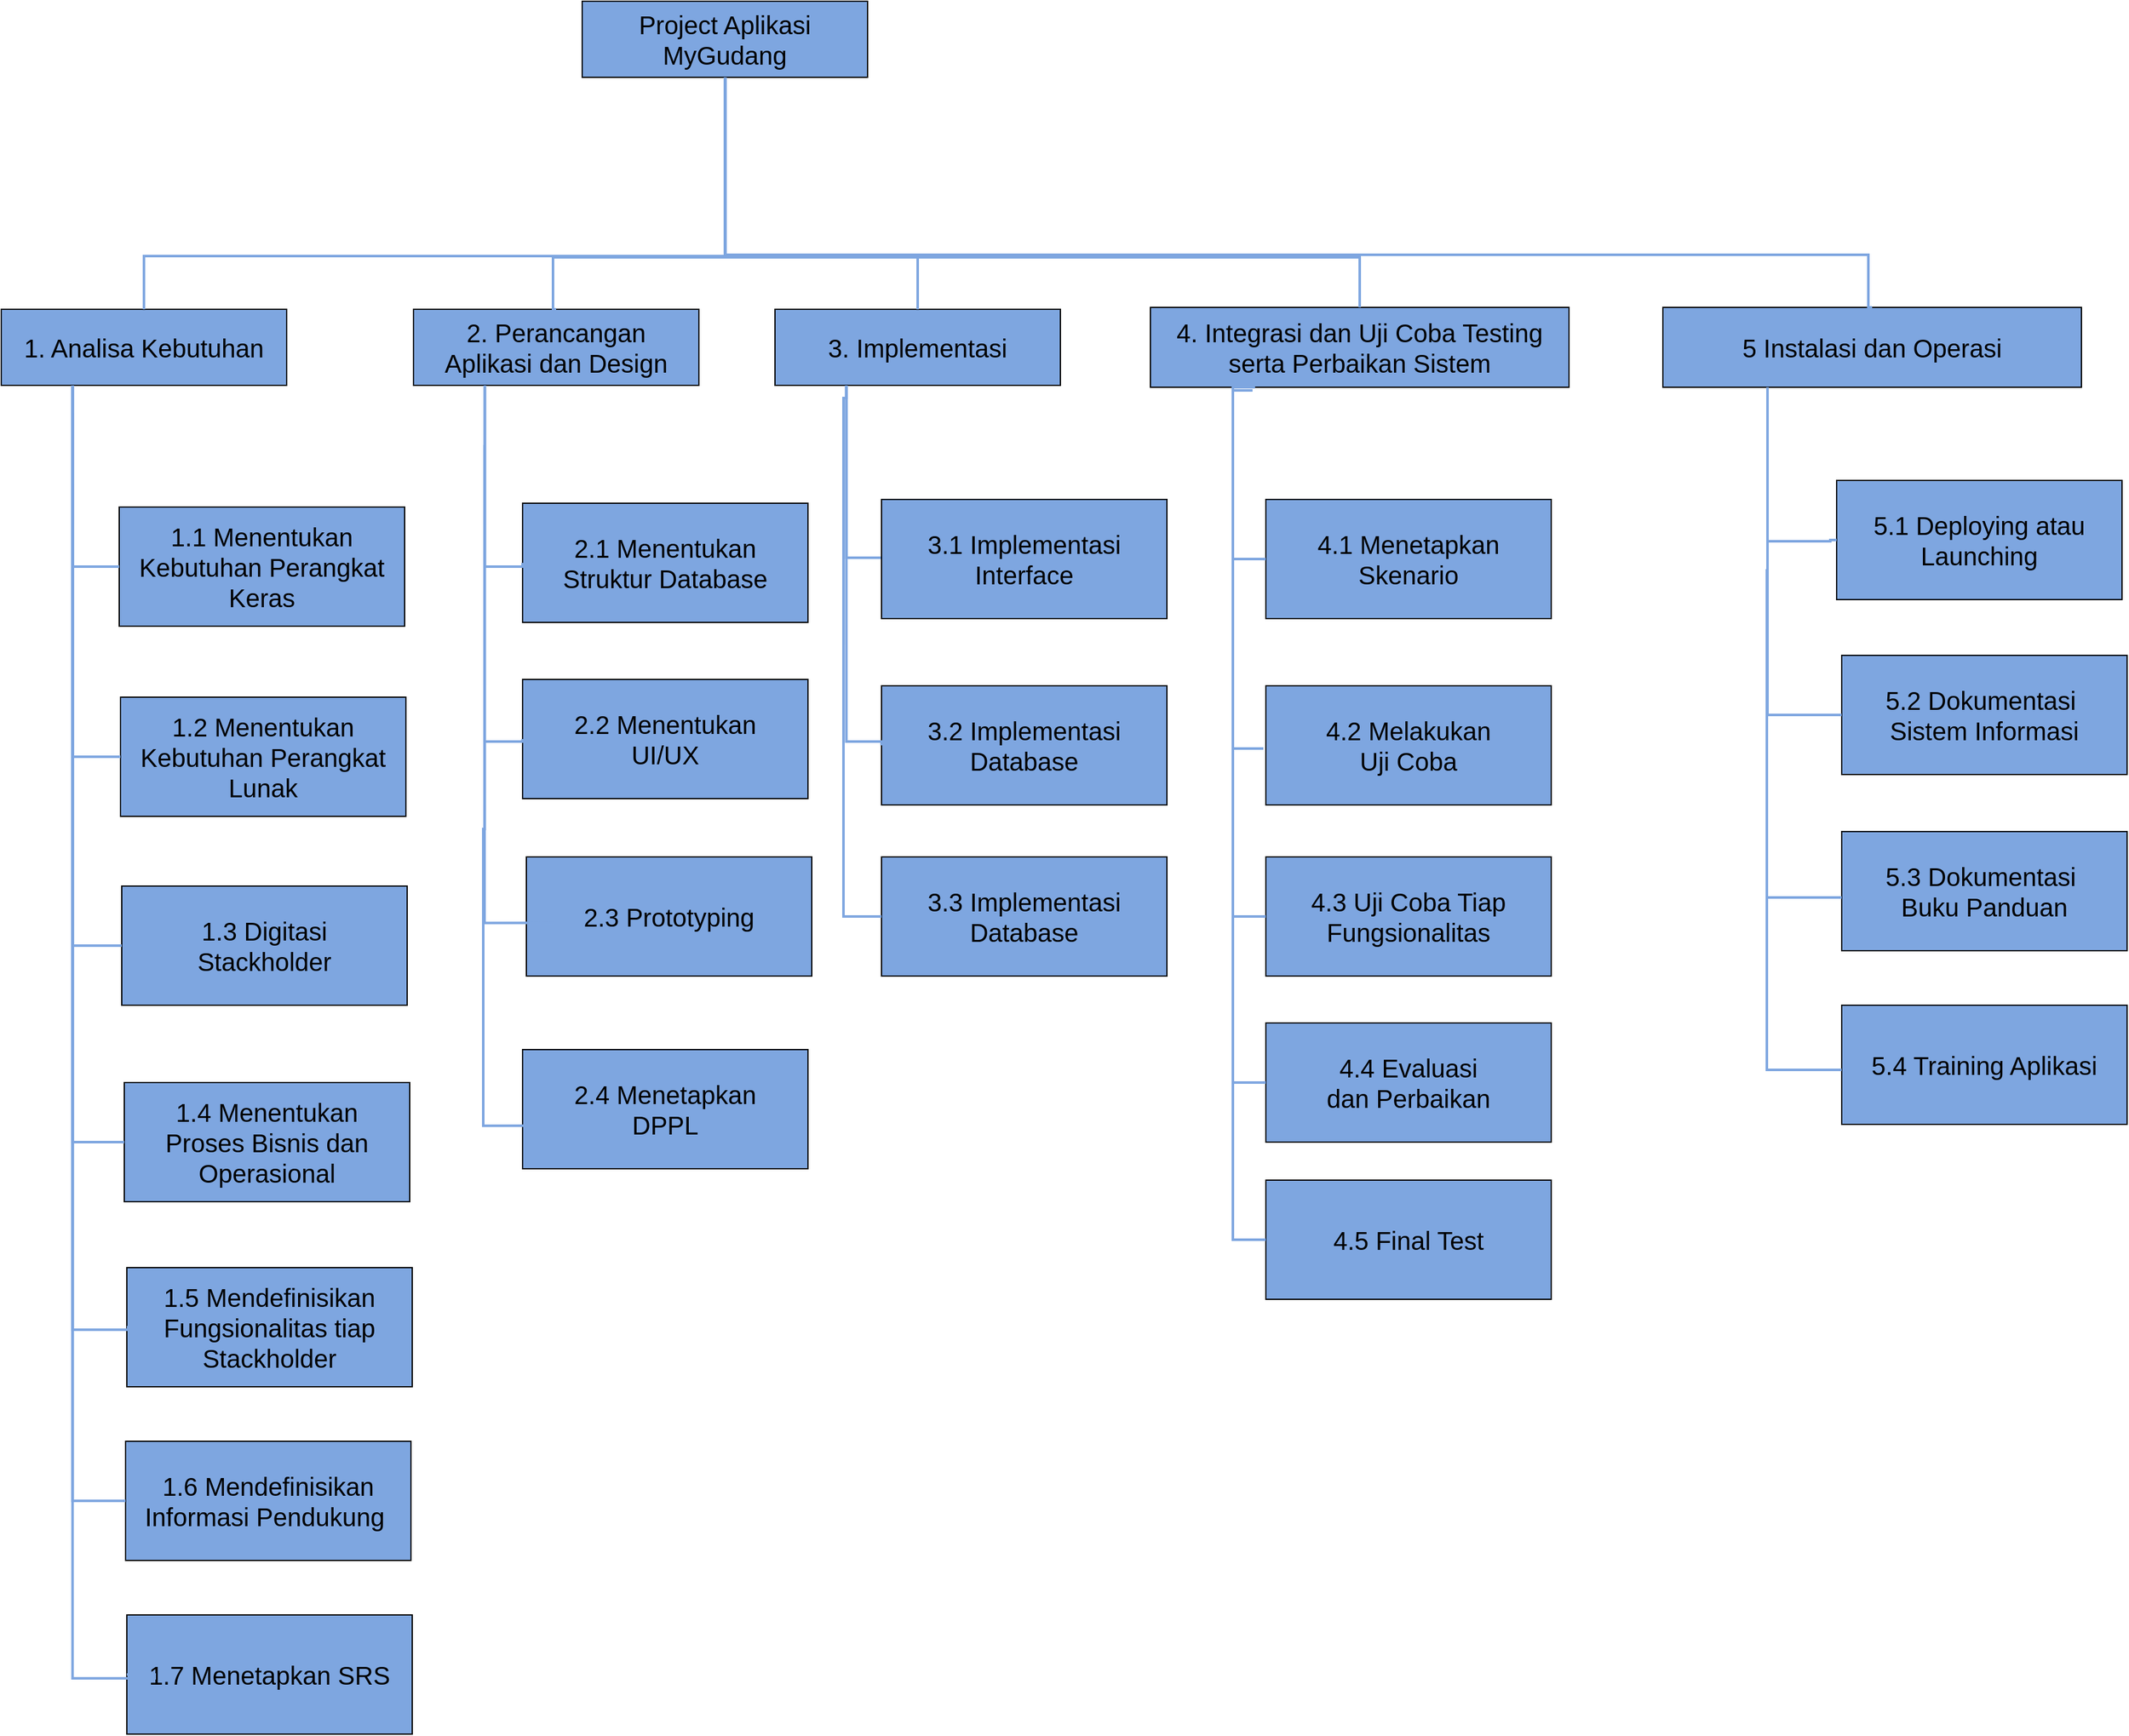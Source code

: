 <mxfile version="22.1.5" type="github">
  <diagram name="Halaman-1" id="PpXOaW4QuxUs9zCqDB_B">
    <mxGraphModel dx="6470" dy="4040" grid="0" gridSize="10" guides="1" tooltips="1" connect="1" arrows="1" fold="1" page="0" pageScale="1" pageWidth="827" pageHeight="1169" math="0" shadow="0">
      <root>
        <mxCell id="0" />
        <mxCell id="1" parent="0" />
        <mxCell id="sLQCOglT2192zuMqJqdj-2" value="&lt;font style=&quot;font-size: 20px;&quot;&gt;Project Aplikasi MyGudang&lt;/font&gt;" style="rounded=0;whiteSpace=wrap;html=1;fontSize=16;fillColor=#7EA6E0;" vertex="1" parent="1">
          <mxGeometry x="89" y="-25" width="225" height="60" as="geometry" />
        </mxCell>
        <mxCell id="sLQCOglT2192zuMqJqdj-3" value="&lt;span style=&quot;font-size: 20px;&quot;&gt;1. Analisa Kebutuhan&lt;/span&gt;" style="rounded=0;whiteSpace=wrap;html=1;fontSize=16;fillColor=#7EA6E0;" vertex="1" parent="1">
          <mxGeometry x="-369" y="218" width="225" height="60" as="geometry" />
        </mxCell>
        <mxCell id="sLQCOglT2192zuMqJqdj-4" value="&lt;span style=&quot;font-size: 20px;&quot;&gt;2. Perancangan &lt;br&gt;Aplikasi dan Design&lt;/span&gt;" style="rounded=0;whiteSpace=wrap;html=1;fontSize=16;fillColor=#7EA6E0;" vertex="1" parent="1">
          <mxGeometry x="-44" y="218" width="225" height="60" as="geometry" />
        </mxCell>
        <mxCell id="sLQCOglT2192zuMqJqdj-5" value="&lt;span style=&quot;font-size: 20px;&quot;&gt;3. Implementasi&lt;/span&gt;" style="rounded=0;whiteSpace=wrap;html=1;fontSize=16;fillColor=#7EA6E0;" vertex="1" parent="1">
          <mxGeometry x="241" y="218" width="225" height="60" as="geometry" />
        </mxCell>
        <mxCell id="sLQCOglT2192zuMqJqdj-6" value="&lt;span style=&quot;font-size: 20px;&quot;&gt;4. Integrasi dan Uji Coba Testing serta Perbaikan Sistem&lt;/span&gt;" style="rounded=0;whiteSpace=wrap;html=1;fontSize=16;fillColor=#7EA6E0;" vertex="1" parent="1">
          <mxGeometry x="537" y="216.5" width="330" height="63" as="geometry" />
        </mxCell>
        <mxCell id="sLQCOglT2192zuMqJqdj-7" value="" style="edgeStyle=segmentEdgeStyle;endArrow=none;html=1;curved=0;rounded=0;endSize=8;startSize=8;fontSize=12;exitX=0.5;exitY=0;exitDx=0;exitDy=0;strokeColor=#7EA6E0;strokeWidth=2;endFill=0;" edge="1" parent="1" source="sLQCOglT2192zuMqJqdj-3" target="sLQCOglT2192zuMqJqdj-2">
          <mxGeometry width="50" height="50" relative="1" as="geometry">
            <mxPoint x="-238" y="12" as="sourcePoint" />
            <mxPoint x="-188" y="-38" as="targetPoint" />
            <Array as="points">
              <mxPoint x="-256" y="176" />
              <mxPoint x="202" y="176" />
            </Array>
          </mxGeometry>
        </mxCell>
        <mxCell id="sLQCOglT2192zuMqJqdj-8" value="" style="edgeStyle=segmentEdgeStyle;endArrow=none;html=1;curved=0;rounded=0;endSize=8;startSize=8;fontSize=12;exitX=0.5;exitY=0;exitDx=0;exitDy=0;strokeColor=#7EA6E0;strokeWidth=2;endFill=0;entryX=0.5;entryY=1;entryDx=0;entryDy=0;" edge="1" parent="1" source="sLQCOglT2192zuMqJqdj-4" target="sLQCOglT2192zuMqJqdj-2">
          <mxGeometry width="50" height="50" relative="1" as="geometry">
            <mxPoint x="-246" y="228" as="sourcePoint" />
            <mxPoint x="212" y="45" as="targetPoint" />
            <Array as="points">
              <mxPoint x="66" y="218" />
              <mxPoint x="66" y="177" />
              <mxPoint x="202" y="177" />
              <mxPoint x="202" y="35" />
            </Array>
          </mxGeometry>
        </mxCell>
        <mxCell id="sLQCOglT2192zuMqJqdj-9" value="" style="edgeStyle=segmentEdgeStyle;endArrow=none;html=1;curved=0;rounded=0;endSize=8;startSize=8;fontSize=12;exitX=0.5;exitY=0;exitDx=0;exitDy=0;strokeColor=#7EA6E0;strokeWidth=2;endFill=0;entryX=0.5;entryY=1;entryDx=0;entryDy=0;" edge="1" parent="1" source="sLQCOglT2192zuMqJqdj-5" target="sLQCOglT2192zuMqJqdj-2">
          <mxGeometry width="50" height="50" relative="1" as="geometry">
            <mxPoint x="79" y="228" as="sourcePoint" />
            <mxPoint x="212" y="45" as="targetPoint" />
            <Array as="points">
              <mxPoint x="354" y="177" />
              <mxPoint x="202" y="177" />
              <mxPoint x="202" y="45" />
              <mxPoint x="202" y="45" />
            </Array>
          </mxGeometry>
        </mxCell>
        <mxCell id="sLQCOglT2192zuMqJqdj-10" value="" style="edgeStyle=segmentEdgeStyle;endArrow=none;html=1;curved=0;rounded=0;endSize=8;startSize=8;fontSize=12;exitX=0.5;exitY=0;exitDx=0;exitDy=0;strokeColor=#7EA6E0;strokeWidth=2;endFill=0;entryX=0.5;entryY=1;entryDx=0;entryDy=0;" edge="1" parent="1" source="sLQCOglT2192zuMqJqdj-6" target="sLQCOglT2192zuMqJqdj-2">
          <mxGeometry width="50" height="50" relative="1" as="geometry">
            <mxPoint x="364" y="228" as="sourcePoint" />
            <mxPoint x="212" y="45" as="targetPoint" />
            <Array as="points">
              <mxPoint x="702" y="177" />
              <mxPoint x="202" y="177" />
            </Array>
          </mxGeometry>
        </mxCell>
        <mxCell id="sLQCOglT2192zuMqJqdj-11" value="&lt;span style=&quot;font-size: 20px;&quot;&gt;1.1 Menentukan Kebutuhan Perangkat Keras&lt;/span&gt;" style="rounded=0;whiteSpace=wrap;html=1;fontSize=16;fillColor=#7EA6E0;" vertex="1" parent="1">
          <mxGeometry x="-276" y="374" width="225" height="94" as="geometry" />
        </mxCell>
        <mxCell id="sLQCOglT2192zuMqJqdj-12" value="&lt;span style=&quot;font-size: 20px;&quot;&gt;1.2 Menentukan Kebutuhan Perangkat Lunak&lt;/span&gt;" style="rounded=0;whiteSpace=wrap;html=1;fontSize=16;fillColor=#7EA6E0;" vertex="1" parent="1">
          <mxGeometry x="-275" y="524" width="225" height="94" as="geometry" />
        </mxCell>
        <mxCell id="sLQCOglT2192zuMqJqdj-13" value="&lt;span style=&quot;font-size: 20px;&quot;&gt;1.3 Digitasi &lt;br&gt;Stackholder&lt;/span&gt;" style="rounded=0;whiteSpace=wrap;html=1;fontSize=16;fillColor=#7EA6E0;" vertex="1" parent="1">
          <mxGeometry x="-274" y="673" width="225" height="94" as="geometry" />
        </mxCell>
        <mxCell id="sLQCOglT2192zuMqJqdj-14" value="&lt;span style=&quot;font-size: 20px;&quot;&gt;1.4 Menentukan &lt;br&gt;Proses Bisnis dan Operasional&lt;/span&gt;" style="rounded=0;whiteSpace=wrap;html=1;fontSize=16;fillColor=#7EA6E0;" vertex="1" parent="1">
          <mxGeometry x="-272" y="828" width="225" height="94" as="geometry" />
        </mxCell>
        <mxCell id="sLQCOglT2192zuMqJqdj-15" value="" style="edgeStyle=segmentEdgeStyle;endArrow=none;html=1;curved=0;rounded=0;endSize=8;startSize=8;fontSize=12;exitX=0;exitY=0.5;exitDx=0;exitDy=0;strokeColor=#7EA6E0;strokeWidth=2;endFill=0;entryX=0.25;entryY=1;entryDx=0;entryDy=0;" edge="1" parent="1" source="sLQCOglT2192zuMqJqdj-11" target="sLQCOglT2192zuMqJqdj-3">
          <mxGeometry width="50" height="50" relative="1" as="geometry">
            <mxPoint x="-853" y="570" as="sourcePoint" />
            <mxPoint x="-395" y="387" as="targetPoint" />
            <Array as="points">
              <mxPoint x="-313" y="421" />
            </Array>
          </mxGeometry>
        </mxCell>
        <mxCell id="sLQCOglT2192zuMqJqdj-16" value="" style="edgeStyle=segmentEdgeStyle;endArrow=none;html=1;curved=0;rounded=0;endSize=8;startSize=8;fontSize=12;exitX=0;exitY=0.5;exitDx=0;exitDy=0;strokeColor=#7EA6E0;strokeWidth=2;endFill=0;entryX=0.25;entryY=1;entryDx=0;entryDy=0;" edge="1" parent="1" source="sLQCOglT2192zuMqJqdj-12" target="sLQCOglT2192zuMqJqdj-3">
          <mxGeometry width="50" height="50" relative="1" as="geometry">
            <mxPoint x="-261" y="531" as="sourcePoint" />
            <mxPoint x="-326" y="388" as="targetPoint" />
            <Array as="points">
              <mxPoint x="-313" y="571" />
            </Array>
          </mxGeometry>
        </mxCell>
        <mxCell id="sLQCOglT2192zuMqJqdj-17" value="" style="edgeStyle=segmentEdgeStyle;endArrow=none;html=1;curved=0;rounded=0;endSize=8;startSize=8;fontSize=12;exitX=0;exitY=0.5;exitDx=0;exitDy=0;strokeColor=#7EA6E0;strokeWidth=2;endFill=0;entryX=0.25;entryY=1;entryDx=0;entryDy=0;" edge="1" parent="1" source="sLQCOglT2192zuMqJqdj-14" target="sLQCOglT2192zuMqJqdj-3">
          <mxGeometry width="50" height="50" relative="1" as="geometry">
            <mxPoint x="-258" y="789" as="sourcePoint" />
            <mxPoint x="-323" y="496" as="targetPoint" />
            <Array as="points">
              <mxPoint x="-313" y="875" />
            </Array>
          </mxGeometry>
        </mxCell>
        <mxCell id="sLQCOglT2192zuMqJqdj-18" value="&lt;span style=&quot;font-size: 20px;&quot;&gt;1.5 Mendefinisikan Fungsionalitas tiap Stackholder&lt;/span&gt;" style="rounded=0;whiteSpace=wrap;html=1;fontSize=16;fillColor=#7EA6E0;" vertex="1" parent="1">
          <mxGeometry x="-270" y="974" width="225" height="94" as="geometry" />
        </mxCell>
        <mxCell id="sLQCOglT2192zuMqJqdj-19" value="&lt;span style=&quot;font-size: 20px;&quot;&gt;1.6 Mendefinisikan Informasi Pendukung&amp;nbsp;&lt;/span&gt;" style="rounded=0;whiteSpace=wrap;html=1;fontSize=16;fillColor=#7EA6E0;" vertex="1" parent="1">
          <mxGeometry x="-271" y="1111" width="225" height="94" as="geometry" />
        </mxCell>
        <mxCell id="sLQCOglT2192zuMqJqdj-20" value="&lt;span style=&quot;font-size: 20px;&quot;&gt;1.7 Menetapkan SRS&lt;/span&gt;" style="rounded=0;whiteSpace=wrap;html=1;fontSize=16;fillColor=#7EA6E0;" vertex="1" parent="1">
          <mxGeometry x="-270" y="1248" width="225" height="94" as="geometry" />
        </mxCell>
        <mxCell id="sLQCOglT2192zuMqJqdj-21" value="" style="edgeStyle=segmentEdgeStyle;endArrow=none;html=1;curved=0;rounded=0;endSize=8;startSize=8;fontSize=12;exitX=0;exitY=0.5;exitDx=0;exitDy=0;strokeColor=#7EA6E0;strokeWidth=2;endFill=0;entryX=0.25;entryY=1;entryDx=0;entryDy=0;" edge="1" parent="1" source="sLQCOglT2192zuMqJqdj-13" target="sLQCOglT2192zuMqJqdj-3">
          <mxGeometry width="50" height="50" relative="1" as="geometry">
            <mxPoint x="-238" y="885" as="sourcePoint" />
            <mxPoint x="-303" y="288" as="targetPoint" />
            <Array as="points">
              <mxPoint x="-313" y="720" />
            </Array>
          </mxGeometry>
        </mxCell>
        <mxCell id="sLQCOglT2192zuMqJqdj-23" value="" style="edgeStyle=segmentEdgeStyle;endArrow=none;html=1;curved=0;rounded=0;endSize=8;startSize=8;fontSize=12;exitX=0;exitY=0.5;exitDx=0;exitDy=0;strokeColor=#7EA6E0;strokeWidth=2;endFill=0;entryX=0.25;entryY=1;entryDx=0;entryDy=0;" edge="1" parent="1" source="sLQCOglT2192zuMqJqdj-18" target="sLQCOglT2192zuMqJqdj-3">
          <mxGeometry width="50" height="50" relative="1" as="geometry">
            <mxPoint x="-271" y="931" as="sourcePoint" />
            <mxPoint x="-336" y="334" as="targetPoint" />
            <Array as="points">
              <mxPoint x="-248" y="1023" />
              <mxPoint x="-313" y="1023" />
            </Array>
          </mxGeometry>
        </mxCell>
        <mxCell id="sLQCOglT2192zuMqJqdj-29" value="" style="edgeStyle=segmentEdgeStyle;endArrow=none;html=1;curved=0;rounded=0;endSize=8;startSize=8;fontSize=12;exitX=0;exitY=0.5;exitDx=0;exitDy=0;strokeColor=#7EA6E0;strokeWidth=2;endFill=0;entryX=0.25;entryY=1;entryDx=0;entryDy=0;" edge="1" parent="1" source="sLQCOglT2192zuMqJqdj-19" target="sLQCOglT2192zuMqJqdj-3">
          <mxGeometry width="50" height="50" relative="1" as="geometry">
            <mxPoint x="-349" y="1086" as="sourcePoint" />
            <mxPoint x="-414" y="343" as="targetPoint" />
            <Array as="points">
              <mxPoint x="-313" y="1158" />
            </Array>
          </mxGeometry>
        </mxCell>
        <mxCell id="sLQCOglT2192zuMqJqdj-30" value="" style="edgeStyle=segmentEdgeStyle;endArrow=none;html=1;curved=0;rounded=0;endSize=8;startSize=8;fontSize=12;exitX=0;exitY=0.5;exitDx=0;exitDy=0;strokeColor=#7EA6E0;strokeWidth=2;endFill=0;entryX=0.25;entryY=1;entryDx=0;entryDy=0;" edge="1" parent="1" source="sLQCOglT2192zuMqJqdj-20" target="sLQCOglT2192zuMqJqdj-3">
          <mxGeometry width="50" height="50" relative="1" as="geometry">
            <mxPoint x="-285" y="1305" as="sourcePoint" />
            <mxPoint x="-350" y="425" as="targetPoint" />
            <Array as="points">
              <mxPoint x="-248" y="1298" />
              <mxPoint x="-313" y="1298" />
            </Array>
          </mxGeometry>
        </mxCell>
        <mxCell id="sLQCOglT2192zuMqJqdj-33" value="&lt;span style=&quot;font-size: 20px;&quot;&gt;2.1 Menentukan &lt;br&gt;Struktur Database&lt;/span&gt;" style="rounded=0;whiteSpace=wrap;html=1;fontSize=16;fillColor=#7EA6E0;" vertex="1" parent="1">
          <mxGeometry x="42" y="371" width="225" height="94" as="geometry" />
        </mxCell>
        <mxCell id="sLQCOglT2192zuMqJqdj-34" value="" style="edgeStyle=segmentEdgeStyle;endArrow=none;html=1;curved=0;rounded=0;endSize=8;startSize=8;fontSize=12;exitX=0;exitY=0.5;exitDx=0;exitDy=0;strokeColor=#7EA6E0;strokeWidth=2;endFill=0;entryX=0.25;entryY=1;entryDx=0;entryDy=0;" edge="1" parent="1" source="sLQCOglT2192zuMqJqdj-33" target="sLQCOglT2192zuMqJqdj-4">
          <mxGeometry width="50" height="50" relative="1" as="geometry">
            <mxPoint x="15" y="453" as="sourcePoint" />
            <mxPoint x="-22" y="310" as="targetPoint" />
            <Array as="points">
              <mxPoint x="12" y="421" />
            </Array>
          </mxGeometry>
        </mxCell>
        <mxCell id="sLQCOglT2192zuMqJqdj-35" value="&lt;span style=&quot;font-size: 20px;&quot;&gt;2.2 Menentukan &lt;br&gt;UI/UX&lt;br&gt;&lt;/span&gt;" style="rounded=0;whiteSpace=wrap;html=1;fontSize=16;fillColor=#7EA6E0;" vertex="1" parent="1">
          <mxGeometry x="42" y="510" width="225" height="94" as="geometry" />
        </mxCell>
        <mxCell id="sLQCOglT2192zuMqJqdj-36" value="&lt;span style=&quot;font-size: 20px;&quot;&gt;2.3 Prototyping&lt;br&gt;&lt;/span&gt;" style="rounded=0;whiteSpace=wrap;html=1;fontSize=16;fillColor=#7EA6E0;" vertex="1" parent="1">
          <mxGeometry x="45" y="650" width="225" height="94" as="geometry" />
        </mxCell>
        <mxCell id="sLQCOglT2192zuMqJqdj-37" value="" style="edgeStyle=segmentEdgeStyle;endArrow=none;html=1;curved=0;rounded=0;endSize=8;startSize=8;fontSize=12;exitX=0;exitY=0.5;exitDx=0;exitDy=0;strokeColor=#7EA6E0;strokeWidth=2;endFill=0;entryX=0.25;entryY=1;entryDx=0;entryDy=0;" edge="1" parent="1" source="sLQCOglT2192zuMqJqdj-35">
          <mxGeometry width="50" height="50" relative="1" as="geometry">
            <mxPoint x="76" y="464.94" as="sourcePoint" />
            <mxPoint x="12" y="324.94" as="targetPoint" />
            <Array as="points">
              <mxPoint x="12" y="559" />
            </Array>
          </mxGeometry>
        </mxCell>
        <mxCell id="sLQCOglT2192zuMqJqdj-38" value="" style="edgeStyle=segmentEdgeStyle;endArrow=none;html=1;curved=0;rounded=0;endSize=8;startSize=8;fontSize=12;exitX=0;exitY=0.5;exitDx=0;exitDy=0;strokeColor=#7EA6E0;strokeWidth=2;endFill=0;entryX=0.25;entryY=1;entryDx=0;entryDy=0;" edge="1" parent="1">
          <mxGeometry width="50" height="50" relative="1" as="geometry">
            <mxPoint x="76" y="702.06" as="sourcePoint" />
            <mxPoint x="12" y="468" as="targetPoint" />
            <Array as="points">
              <mxPoint x="12" y="702.06" />
            </Array>
          </mxGeometry>
        </mxCell>
        <mxCell id="sLQCOglT2192zuMqJqdj-39" value="&lt;span style=&quot;font-size: 20px;&quot;&gt;2.4 Menetapkan&lt;br&gt;DPPL&lt;br&gt;&lt;/span&gt;" style="rounded=0;whiteSpace=wrap;html=1;fontSize=16;fillColor=#7EA6E0;" vertex="1" parent="1">
          <mxGeometry x="42" y="802" width="225" height="94" as="geometry" />
        </mxCell>
        <mxCell id="sLQCOglT2192zuMqJqdj-40" value="" style="edgeStyle=segmentEdgeStyle;endArrow=none;html=1;curved=0;rounded=0;endSize=8;startSize=8;fontSize=12;exitX=0;exitY=0.5;exitDx=0;exitDy=0;strokeColor=#7EA6E0;strokeWidth=2;endFill=0;entryX=0.25;entryY=1;entryDx=0;entryDy=0;" edge="1" parent="1" source="sLQCOglT2192zuMqJqdj-41" target="sLQCOglT2192zuMqJqdj-5">
          <mxGeometry width="50" height="50" relative="1" as="geometry">
            <mxPoint x="378" y="501.06" as="sourcePoint" />
            <mxPoint x="314" y="267" as="targetPoint" />
            <Array as="points">
              <mxPoint x="351" y="418" />
              <mxPoint x="378" y="418" />
              <mxPoint x="378" y="414" />
              <mxPoint x="297" y="414" />
            </Array>
          </mxGeometry>
        </mxCell>
        <mxCell id="sLQCOglT2192zuMqJqdj-41" value="&lt;span style=&quot;font-size: 20px;&quot;&gt;3.1 Implementasi&lt;br&gt;Interface&lt;br&gt;&lt;/span&gt;" style="rounded=0;whiteSpace=wrap;html=1;fontSize=16;fillColor=#7EA6E0;" vertex="1" parent="1">
          <mxGeometry x="325" y="368" width="225" height="94" as="geometry" />
        </mxCell>
        <mxCell id="sLQCOglT2192zuMqJqdj-42" value="" style="edgeStyle=segmentEdgeStyle;endArrow=none;html=1;curved=0;rounded=0;endSize=8;startSize=8;fontSize=12;exitX=0;exitY=0.5;exitDx=0;exitDy=0;strokeColor=#7EA6E0;strokeWidth=2;endFill=0;entryX=0.25;entryY=1;entryDx=0;entryDy=0;" edge="1" parent="1" target="sLQCOglT2192zuMqJqdj-4">
          <mxGeometry width="50" height="50" relative="1" as="geometry">
            <mxPoint x="86" y="862.06" as="sourcePoint" />
            <mxPoint x="22" y="628" as="targetPoint" />
            <Array as="points">
              <mxPoint x="11" y="862" />
              <mxPoint x="11" y="628" />
              <mxPoint x="12" y="628" />
            </Array>
          </mxGeometry>
        </mxCell>
        <mxCell id="sLQCOglT2192zuMqJqdj-43" value="&lt;span style=&quot;font-size: 20px;&quot;&gt;3.2 Implementasi Database&lt;/span&gt;" style="rounded=0;whiteSpace=wrap;html=1;fontSize=16;fillColor=#7EA6E0;" vertex="1" parent="1">
          <mxGeometry x="325" y="515" width="225" height="94" as="geometry" />
        </mxCell>
        <mxCell id="sLQCOglT2192zuMqJqdj-47" value="" style="edgeStyle=segmentEdgeStyle;endArrow=none;html=1;curved=0;rounded=0;endSize=8;startSize=8;fontSize=12;exitX=0;exitY=0.5;exitDx=0;exitDy=0;strokeColor=#7EA6E0;strokeWidth=2;endFill=0;entryX=0.25;entryY=1;entryDx=0;entryDy=0;" edge="1" parent="1" source="sLQCOglT2192zuMqJqdj-43" target="sLQCOglT2192zuMqJqdj-5">
          <mxGeometry width="50" height="50" relative="1" as="geometry">
            <mxPoint x="177" y="536" as="sourcePoint" />
            <mxPoint x="310" y="353" as="targetPoint" />
            <Array as="points">
              <mxPoint x="297" y="559" />
            </Array>
          </mxGeometry>
        </mxCell>
        <mxCell id="sLQCOglT2192zuMqJqdj-48" value="&lt;span style=&quot;font-size: 20px;&quot;&gt;3.3 Implementasi Database&lt;/span&gt;" style="rounded=0;whiteSpace=wrap;html=1;fontSize=16;fillColor=#7EA6E0;" vertex="1" parent="1">
          <mxGeometry x="325" y="650" width="225" height="94" as="geometry" />
        </mxCell>
        <mxCell id="sLQCOglT2192zuMqJqdj-49" value="" style="edgeStyle=segmentEdgeStyle;endArrow=none;html=1;curved=0;rounded=0;endSize=8;startSize=8;fontSize=12;exitX=0;exitY=0.5;exitDx=0;exitDy=0;strokeColor=#7EA6E0;strokeWidth=2;endFill=0;entryX=0.25;entryY=1;entryDx=0;entryDy=0;" edge="1" parent="1" source="sLQCOglT2192zuMqJqdj-48" target="sLQCOglT2192zuMqJqdj-5">
          <mxGeometry width="50" height="50" relative="1" as="geometry">
            <mxPoint x="335" y="572" as="sourcePoint" />
            <mxPoint x="307" y="288" as="targetPoint" />
            <Array as="points">
              <mxPoint x="295" y="697" />
              <mxPoint x="295" y="288" />
              <mxPoint x="297" y="288" />
            </Array>
          </mxGeometry>
        </mxCell>
        <mxCell id="sLQCOglT2192zuMqJqdj-50" value="&lt;span style=&quot;font-size: 20px;&quot;&gt;4.1 Menetapkan &lt;br&gt;Skenario&lt;br&gt;&lt;/span&gt;" style="rounded=0;whiteSpace=wrap;html=1;fontSize=16;fillColor=#7EA6E0;" vertex="1" parent="1">
          <mxGeometry x="628" y="368" width="225" height="94" as="geometry" />
        </mxCell>
        <mxCell id="sLQCOglT2192zuMqJqdj-51" value="&lt;span style=&quot;font-size: 20px;&quot;&gt;4.2 Melakukan &lt;br&gt;Uji Coba&lt;br&gt;&lt;/span&gt;" style="rounded=0;whiteSpace=wrap;html=1;fontSize=16;fillColor=#7EA6E0;" vertex="1" parent="1">
          <mxGeometry x="628" y="515" width="225" height="94" as="geometry" />
        </mxCell>
        <mxCell id="sLQCOglT2192zuMqJqdj-52" value="&lt;span style=&quot;font-size: 20px;&quot;&gt;4.3 Uji Coba Tiap&lt;br&gt;Fungsionalitas&lt;br&gt;&lt;/span&gt;" style="rounded=0;whiteSpace=wrap;html=1;fontSize=16;fillColor=#7EA6E0;" vertex="1" parent="1">
          <mxGeometry x="628" y="650" width="225" height="94" as="geometry" />
        </mxCell>
        <mxCell id="sLQCOglT2192zuMqJqdj-53" value="&lt;span style=&quot;font-size: 20px;&quot;&gt;4.4 Evaluasi&lt;br&gt;dan Perbaikan&lt;br&gt;&lt;/span&gt;" style="rounded=0;whiteSpace=wrap;html=1;fontSize=16;fillColor=#7EA6E0;" vertex="1" parent="1">
          <mxGeometry x="628" y="781" width="225" height="94" as="geometry" />
        </mxCell>
        <mxCell id="sLQCOglT2192zuMqJqdj-54" value="&lt;span style=&quot;font-size: 20px;&quot;&gt;4.5 Final Test&lt;br&gt;&lt;/span&gt;" style="rounded=0;whiteSpace=wrap;html=1;fontSize=16;fillColor=#7EA6E0;" vertex="1" parent="1">
          <mxGeometry x="628" y="905" width="225" height="94" as="geometry" />
        </mxCell>
        <mxCell id="sLQCOglT2192zuMqJqdj-55" value="" style="edgeStyle=segmentEdgeStyle;endArrow=none;html=1;curved=0;rounded=0;endSize=8;startSize=8;fontSize=12;strokeColor=#7EA6E0;strokeWidth=2;endFill=0;entryX=0.25;entryY=1;entryDx=0;entryDy=0;exitX=0;exitY=0.5;exitDx=0;exitDy=0;" edge="1" parent="1" source="sLQCOglT2192zuMqJqdj-50" target="sLQCOglT2192zuMqJqdj-6">
          <mxGeometry width="50" height="50" relative="1" as="geometry">
            <mxPoint x="587" y="769" as="sourcePoint" />
            <mxPoint x="600" y="303" as="targetPoint" />
            <Array as="points">
              <mxPoint x="602" y="415" />
              <mxPoint x="602" y="279" />
            </Array>
          </mxGeometry>
        </mxCell>
        <mxCell id="sLQCOglT2192zuMqJqdj-56" value="" style="edgeStyle=segmentEdgeStyle;endArrow=none;html=1;curved=0;rounded=0;endSize=8;startSize=8;fontSize=12;strokeColor=#7EA6E0;strokeWidth=2;endFill=0;entryX=0.25;entryY=1;entryDx=0;entryDy=0;exitX=0;exitY=0.5;exitDx=0;exitDy=0;" edge="1" parent="1" source="sLQCOglT2192zuMqJqdj-52" target="sLQCOglT2192zuMqJqdj-6">
          <mxGeometry width="50" height="50" relative="1" as="geometry">
            <mxPoint x="626" y="656" as="sourcePoint" />
            <mxPoint x="618" y="521" as="targetPoint" />
            <Array as="points">
              <mxPoint x="602" y="697" />
              <mxPoint x="602" y="279" />
            </Array>
          </mxGeometry>
        </mxCell>
        <mxCell id="sLQCOglT2192zuMqJqdj-57" value="" style="edgeStyle=segmentEdgeStyle;endArrow=none;html=1;curved=0;rounded=0;endSize=8;startSize=8;fontSize=12;strokeColor=#7EA6E0;strokeWidth=2;endFill=0;entryX=0.25;entryY=1;entryDx=0;entryDy=0;exitX=0;exitY=0.5;exitDx=0;exitDy=0;" edge="1" parent="1">
          <mxGeometry width="50" height="50" relative="1" as="geometry">
            <mxPoint x="626" y="564.5" as="sourcePoint" />
            <mxPoint x="617.5" y="282" as="targetPoint" />
            <Array as="points">
              <mxPoint x="602" y="564.5" />
              <mxPoint x="602" y="281.5" />
            </Array>
          </mxGeometry>
        </mxCell>
        <mxCell id="sLQCOglT2192zuMqJqdj-58" value="" style="edgeStyle=segmentEdgeStyle;endArrow=none;html=1;curved=0;rounded=0;endSize=8;startSize=8;fontSize=12;strokeColor=#7EA6E0;strokeWidth=2;endFill=0;entryX=0.25;entryY=1;entryDx=0;entryDy=0;exitX=0;exitY=0.5;exitDx=0;exitDy=0;" edge="1" parent="1" source="sLQCOglT2192zuMqJqdj-53" target="sLQCOglT2192zuMqJqdj-6">
          <mxGeometry width="50" height="50" relative="1" as="geometry">
            <mxPoint x="602" y="1066" as="sourcePoint" />
            <mxPoint x="594" y="649" as="targetPoint" />
            <Array as="points">
              <mxPoint x="602" y="828" />
              <mxPoint x="602" y="279" />
            </Array>
          </mxGeometry>
        </mxCell>
        <mxCell id="sLQCOglT2192zuMqJqdj-59" value="" style="edgeStyle=segmentEdgeStyle;endArrow=none;html=1;curved=0;rounded=0;endSize=8;startSize=8;fontSize=12;strokeColor=#7EA6E0;strokeWidth=2;endFill=0;entryX=0.25;entryY=1;entryDx=0;entryDy=0;exitX=0;exitY=0.5;exitDx=0;exitDy=0;" edge="1" parent="1" source="sLQCOglT2192zuMqJqdj-54" target="sLQCOglT2192zuMqJqdj-6">
          <mxGeometry width="50" height="50" relative="1" as="geometry">
            <mxPoint x="597" y="977" as="sourcePoint" />
            <mxPoint x="589" y="429" as="targetPoint" />
            <Array as="points">
              <mxPoint x="602" y="952" />
              <mxPoint x="602" y="279" />
            </Array>
          </mxGeometry>
        </mxCell>
        <mxCell id="sLQCOglT2192zuMqJqdj-60" value="&lt;span style=&quot;font-size: 20px;&quot;&gt;5 Instalasi dan Operasi&lt;/span&gt;" style="rounded=0;whiteSpace=wrap;html=1;fontSize=16;fillColor=#7EA6E0;" vertex="1" parent="1">
          <mxGeometry x="941" y="216.5" width="330" height="63" as="geometry" />
        </mxCell>
        <mxCell id="sLQCOglT2192zuMqJqdj-61" value="" style="edgeStyle=segmentEdgeStyle;endArrow=none;html=1;curved=0;rounded=0;endSize=8;startSize=8;fontSize=12;exitX=0.5;exitY=0;exitDx=0;exitDy=0;strokeColor=#7EA6E0;strokeWidth=2;endFill=0;entryX=0.5;entryY=1;entryDx=0;entryDy=0;" edge="1" parent="1" source="sLQCOglT2192zuMqJqdj-60" target="sLQCOglT2192zuMqJqdj-2">
          <mxGeometry width="50" height="50" relative="1" as="geometry">
            <mxPoint x="1029" y="144" as="sourcePoint" />
            <mxPoint x="529" y="-38" as="targetPoint" />
            <Array as="points">
              <mxPoint x="1103" y="217" />
              <mxPoint x="1103" y="175" />
              <mxPoint x="202" y="175" />
            </Array>
          </mxGeometry>
        </mxCell>
        <mxCell id="sLQCOglT2192zuMqJqdj-62" value="&lt;span style=&quot;font-size: 20px;&quot;&gt;5.1 Deploying atau Launching&lt;br&gt;&lt;/span&gt;" style="rounded=0;whiteSpace=wrap;html=1;fontSize=16;fillColor=#7EA6E0;" vertex="1" parent="1">
          <mxGeometry x="1078" y="353" width="225" height="94" as="geometry" />
        </mxCell>
        <mxCell id="sLQCOglT2192zuMqJqdj-63" value="&lt;span style=&quot;font-size: 20px;&quot;&gt;5.2 Dokumentasi&amp;nbsp;&lt;br&gt;Sistem Informasi&lt;br&gt;&lt;/span&gt;" style="rounded=0;whiteSpace=wrap;html=1;fontSize=16;fillColor=#7EA6E0;" vertex="1" parent="1">
          <mxGeometry x="1082" y="491" width="225" height="94" as="geometry" />
        </mxCell>
        <mxCell id="sLQCOglT2192zuMqJqdj-64" value="" style="edgeStyle=segmentEdgeStyle;endArrow=none;html=1;curved=0;rounded=0;endSize=8;startSize=8;fontSize=12;exitX=0;exitY=0.5;exitDx=0;exitDy=0;strokeColor=#7EA6E0;strokeWidth=2;endFill=0;entryX=0.25;entryY=1;entryDx=0;entryDy=0;" edge="1" parent="1" source="sLQCOglT2192zuMqJqdj-62" target="sLQCOglT2192zuMqJqdj-60">
          <mxGeometry width="50" height="50" relative="1" as="geometry">
            <mxPoint x="995.95" y="709" as="sourcePoint" />
            <mxPoint x="967.95" y="290" as="targetPoint" />
            <Array as="points">
              <mxPoint x="1073" y="401" />
              <mxPoint x="1023" y="401" />
            </Array>
          </mxGeometry>
        </mxCell>
        <mxCell id="sLQCOglT2192zuMqJqdj-65" value="&lt;span style=&quot;font-size: 20px;&quot;&gt;5.3 Dokumentasi&amp;nbsp;&lt;br&gt;Buku Panduan&lt;br&gt;&lt;/span&gt;" style="rounded=0;whiteSpace=wrap;html=1;fontSize=16;fillColor=#7EA6E0;" vertex="1" parent="1">
          <mxGeometry x="1082" y="630" width="225" height="94" as="geometry" />
        </mxCell>
        <mxCell id="sLQCOglT2192zuMqJqdj-66" value="&lt;span style=&quot;font-size: 20px;&quot;&gt;5.4 Training Aplikasi&lt;br&gt;&lt;/span&gt;" style="rounded=0;whiteSpace=wrap;html=1;fontSize=16;fillColor=#7EA6E0;" vertex="1" parent="1">
          <mxGeometry x="1082" y="767" width="225" height="94" as="geometry" />
        </mxCell>
        <mxCell id="sLQCOglT2192zuMqJqdj-67" value="" style="edgeStyle=segmentEdgeStyle;endArrow=none;html=1;curved=0;rounded=0;endSize=8;startSize=8;fontSize=12;strokeColor=#7EA6E0;strokeWidth=2;endFill=0;entryX=0.25;entryY=1;entryDx=0;entryDy=0;exitX=0;exitY=0.5;exitDx=0;exitDy=0;" edge="1" parent="1" source="sLQCOglT2192zuMqJqdj-63" target="sLQCOglT2192zuMqJqdj-60">
          <mxGeometry width="50" height="50" relative="1" as="geometry">
            <mxPoint x="1078" y="566" as="sourcePoint" />
            <mxPoint x="1024" y="391" as="targetPoint" />
            <Array as="points">
              <mxPoint x="1023" y="538" />
            </Array>
          </mxGeometry>
        </mxCell>
        <mxCell id="sLQCOglT2192zuMqJqdj-68" value="" style="edgeStyle=segmentEdgeStyle;endArrow=none;html=1;curved=0;rounded=0;endSize=8;startSize=8;fontSize=12;strokeColor=#7EA6E0;strokeWidth=2;endFill=0;entryX=0.25;entryY=1;entryDx=0;entryDy=0;exitX=0;exitY=0.5;exitDx=0;exitDy=0;" edge="1" parent="1">
          <mxGeometry width="50" height="50" relative="1" as="geometry">
            <mxPoint x="1082" y="682" as="sourcePoint" />
            <mxPoint x="1024" y="424" as="targetPoint" />
            <Array as="points">
              <mxPoint x="1023" y="682" />
            </Array>
          </mxGeometry>
        </mxCell>
        <mxCell id="sLQCOglT2192zuMqJqdj-69" value="" style="edgeStyle=segmentEdgeStyle;endArrow=none;html=1;curved=0;rounded=0;endSize=8;startSize=8;fontSize=12;strokeColor=#7EA6E0;strokeWidth=2;endFill=0;entryX=0.25;entryY=1;entryDx=0;entryDy=0;exitX=0;exitY=0.5;exitDx=0;exitDy=0;" edge="1" parent="1">
          <mxGeometry width="50" height="50" relative="1" as="geometry">
            <mxPoint x="1082" y="818" as="sourcePoint" />
            <mxPoint x="1024" y="560" as="targetPoint" />
            <Array as="points">
              <mxPoint x="1023" y="818" />
            </Array>
          </mxGeometry>
        </mxCell>
      </root>
    </mxGraphModel>
  </diagram>
</mxfile>
